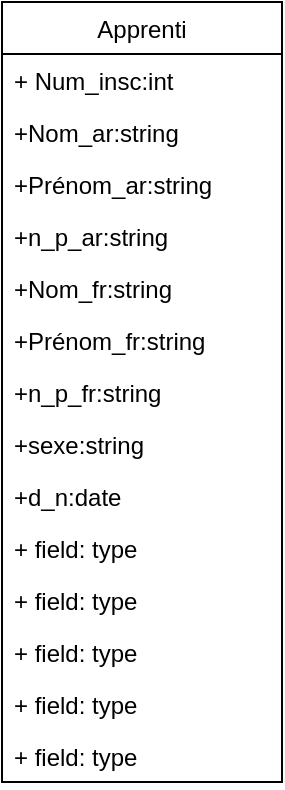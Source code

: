 <mxfile version="14.8.5" type="github">
  <diagram id="inhlUfiVMPonRzieNUm1" name="Page-1">
    <mxGraphModel dx="1102" dy="572" grid="1" gridSize="10" guides="1" tooltips="1" connect="1" arrows="1" fold="1" page="1" pageScale="1" pageWidth="827" pageHeight="1169" math="0" shadow="0">
      <root>
        <mxCell id="0" />
        <mxCell id="1" parent="0" />
        <mxCell id="Aglz8EQLYmeezW1HFVLQ-6" value="Apprenti" style="swimlane;fontStyle=0;childLayout=stackLayout;horizontal=1;startSize=26;fillColor=none;horizontalStack=0;resizeParent=1;resizeParentMax=0;resizeLast=0;collapsible=1;marginBottom=0;" vertex="1" parent="1">
          <mxGeometry x="310" y="90" width="140" height="390" as="geometry" />
        </mxCell>
        <mxCell id="6GZHZ93tAB7dT3DvtG-1-18" value="+ Num_insc:int" style="text;strokeColor=none;fillColor=none;align=left;verticalAlign=top;spacingLeft=4;spacingRight=4;overflow=hidden;rotatable=0;points=[[0,0.5],[1,0.5]];portConstraint=eastwest;" parent="Aglz8EQLYmeezW1HFVLQ-6" vertex="1">
          <mxGeometry y="26" width="140" height="26" as="geometry" />
        </mxCell>
        <mxCell id="6GZHZ93tAB7dT3DvtG-1-21" value="+Nom_ar:string" style="text;strokeColor=none;fillColor=none;align=left;verticalAlign=top;spacingLeft=4;spacingRight=4;overflow=hidden;rotatable=0;points=[[0,0.5],[1,0.5]];portConstraint=eastwest;" parent="Aglz8EQLYmeezW1HFVLQ-6" vertex="1">
          <mxGeometry y="52" width="140" height="26" as="geometry" />
        </mxCell>
        <mxCell id="6GZHZ93tAB7dT3DvtG-1-22" value="+Prénom_ar:string" style="text;strokeColor=none;fillColor=none;align=left;verticalAlign=top;spacingLeft=4;spacingRight=4;overflow=hidden;rotatable=0;points=[[0,0.5],[1,0.5]];portConstraint=eastwest;" parent="Aglz8EQLYmeezW1HFVLQ-6" vertex="1">
          <mxGeometry y="78" width="140" height="26" as="geometry" />
        </mxCell>
        <mxCell id="6GZHZ93tAB7dT3DvtG-1-23" value="+n_p_ar:string" style="text;strokeColor=none;fillColor=none;align=left;verticalAlign=top;spacingLeft=4;spacingRight=4;overflow=hidden;rotatable=0;points=[[0,0.5],[1,0.5]];portConstraint=eastwest;" parent="Aglz8EQLYmeezW1HFVLQ-6" vertex="1">
          <mxGeometry y="104" width="140" height="26" as="geometry" />
        </mxCell>
        <mxCell id="Aglz8EQLYmeezW1HFVLQ-7" value="+Nom_fr:string" style="text;strokeColor=none;fillColor=none;align=left;verticalAlign=top;spacingLeft=4;spacingRight=4;overflow=hidden;rotatable=0;points=[[0,0.5],[1,0.5]];portConstraint=eastwest;" vertex="1" parent="Aglz8EQLYmeezW1HFVLQ-6">
          <mxGeometry y="130" width="140" height="26" as="geometry" />
        </mxCell>
        <mxCell id="Aglz8EQLYmeezW1HFVLQ-8" value="+Prénom_fr:string" style="text;strokeColor=none;fillColor=none;align=left;verticalAlign=top;spacingLeft=4;spacingRight=4;overflow=hidden;rotatable=0;points=[[0,0.5],[1,0.5]];portConstraint=eastwest;" vertex="1" parent="Aglz8EQLYmeezW1HFVLQ-6">
          <mxGeometry y="156" width="140" height="26" as="geometry" />
        </mxCell>
        <mxCell id="Aglz8EQLYmeezW1HFVLQ-9" value="+n_p_fr:string" style="text;strokeColor=none;fillColor=none;align=left;verticalAlign=top;spacingLeft=4;spacingRight=4;overflow=hidden;rotatable=0;points=[[0,0.5],[1,0.5]];portConstraint=eastwest;" vertex="1" parent="Aglz8EQLYmeezW1HFVLQ-6">
          <mxGeometry y="182" width="140" height="26" as="geometry" />
        </mxCell>
        <mxCell id="Aglz8EQLYmeezW1HFVLQ-10" value="+sexe:string" style="text;strokeColor=none;fillColor=none;align=left;verticalAlign=top;spacingLeft=4;spacingRight=4;overflow=hidden;rotatable=0;points=[[0,0.5],[1,0.5]];portConstraint=eastwest;" vertex="1" parent="Aglz8EQLYmeezW1HFVLQ-6">
          <mxGeometry y="208" width="140" height="26" as="geometry" />
        </mxCell>
        <mxCell id="Aglz8EQLYmeezW1HFVLQ-11" value="+d_n:date" style="text;strokeColor=none;fillColor=none;align=left;verticalAlign=top;spacingLeft=4;spacingRight=4;overflow=hidden;rotatable=0;points=[[0,0.5],[1,0.5]];portConstraint=eastwest;" vertex="1" parent="Aglz8EQLYmeezW1HFVLQ-6">
          <mxGeometry y="234" width="140" height="26" as="geometry" />
        </mxCell>
        <mxCell id="Aglz8EQLYmeezW1HFVLQ-12" value="+ field: type" style="text;strokeColor=none;fillColor=none;align=left;verticalAlign=top;spacingLeft=4;spacingRight=4;overflow=hidden;rotatable=0;points=[[0,0.5],[1,0.5]];portConstraint=eastwest;" vertex="1" parent="Aglz8EQLYmeezW1HFVLQ-6">
          <mxGeometry y="260" width="140" height="26" as="geometry" />
        </mxCell>
        <mxCell id="Aglz8EQLYmeezW1HFVLQ-13" value="+ field: type" style="text;strokeColor=none;fillColor=none;align=left;verticalAlign=top;spacingLeft=4;spacingRight=4;overflow=hidden;rotatable=0;points=[[0,0.5],[1,0.5]];portConstraint=eastwest;" vertex="1" parent="Aglz8EQLYmeezW1HFVLQ-6">
          <mxGeometry y="286" width="140" height="26" as="geometry" />
        </mxCell>
        <mxCell id="Aglz8EQLYmeezW1HFVLQ-14" value="+ field: type" style="text;strokeColor=none;fillColor=none;align=left;verticalAlign=top;spacingLeft=4;spacingRight=4;overflow=hidden;rotatable=0;points=[[0,0.5],[1,0.5]];portConstraint=eastwest;" vertex="1" parent="Aglz8EQLYmeezW1HFVLQ-6">
          <mxGeometry y="312" width="140" height="26" as="geometry" />
        </mxCell>
        <mxCell id="Aglz8EQLYmeezW1HFVLQ-15" value="+ field: type" style="text;strokeColor=none;fillColor=none;align=left;verticalAlign=top;spacingLeft=4;spacingRight=4;overflow=hidden;rotatable=0;points=[[0,0.5],[1,0.5]];portConstraint=eastwest;" vertex="1" parent="Aglz8EQLYmeezW1HFVLQ-6">
          <mxGeometry y="338" width="140" height="26" as="geometry" />
        </mxCell>
        <mxCell id="Aglz8EQLYmeezW1HFVLQ-16" value="+ field: type" style="text;strokeColor=none;fillColor=none;align=left;verticalAlign=top;spacingLeft=4;spacingRight=4;overflow=hidden;rotatable=0;points=[[0,0.5],[1,0.5]];portConstraint=eastwest;" vertex="1" parent="Aglz8EQLYmeezW1HFVLQ-6">
          <mxGeometry y="364" width="140" height="26" as="geometry" />
        </mxCell>
      </root>
    </mxGraphModel>
  </diagram>
</mxfile>
